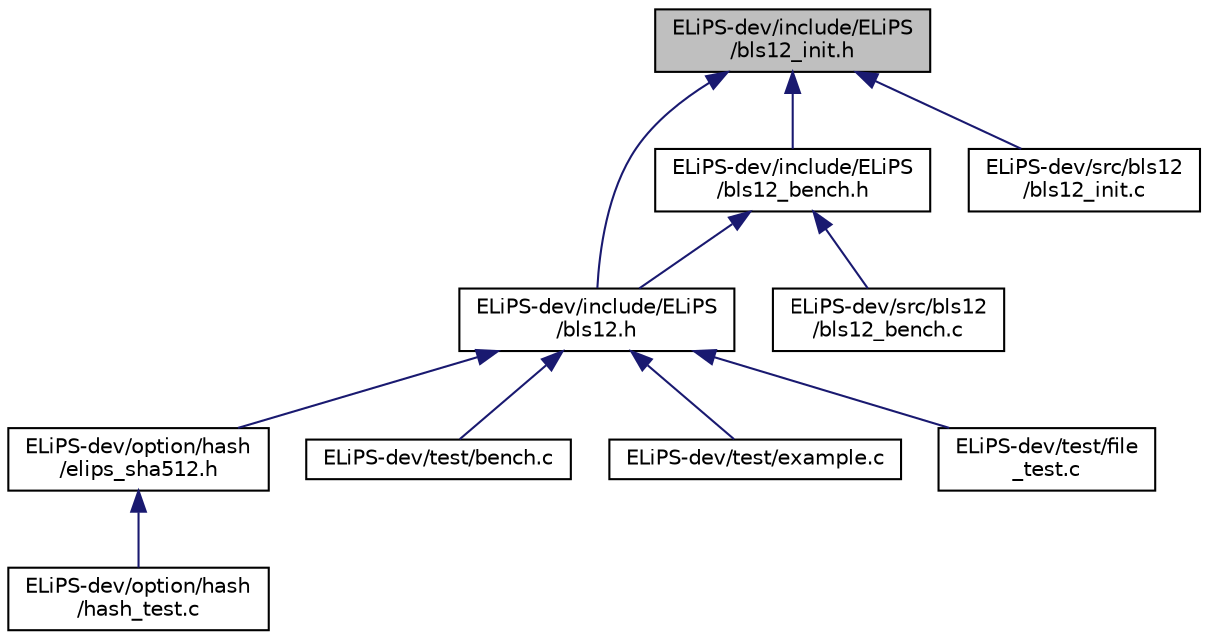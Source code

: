 digraph "ELiPS-dev/include/ELiPS/bls12_init.h"
{
 // LATEX_PDF_SIZE
  edge [fontname="Helvetica",fontsize="10",labelfontname="Helvetica",labelfontsize="10"];
  node [fontname="Helvetica",fontsize="10",shape=record];
  Node1 [label="ELiPS-dev/include/ELiPS\l/bls12_init.h",height=0.2,width=0.4,color="black", fillcolor="grey75", style="filled", fontcolor="black",tooltip=" "];
  Node1 -> Node2 [dir="back",color="midnightblue",fontsize="10",style="solid",fontname="Helvetica"];
  Node2 [label="ELiPS-dev/include/ELiPS\l/bls12.h",height=0.2,width=0.4,color="black", fillcolor="white", style="filled",URL="$bls12_8h.html",tooltip=" "];
  Node2 -> Node3 [dir="back",color="midnightblue",fontsize="10",style="solid",fontname="Helvetica"];
  Node3 [label="ELiPS-dev/option/hash\l/elips_sha512.h",height=0.2,width=0.4,color="black", fillcolor="white", style="filled",URL="$elips__sha512_8h.html",tooltip=" "];
  Node3 -> Node4 [dir="back",color="midnightblue",fontsize="10",style="solid",fontname="Helvetica"];
  Node4 [label="ELiPS-dev/option/hash\l/hash_test.c",height=0.2,width=0.4,color="black", fillcolor="white", style="filled",URL="$hash__test_8c.html",tooltip=" "];
  Node2 -> Node5 [dir="back",color="midnightblue",fontsize="10",style="solid",fontname="Helvetica"];
  Node5 [label="ELiPS-dev/test/bench.c",height=0.2,width=0.4,color="black", fillcolor="white", style="filled",URL="$bench_8c.html",tooltip=" "];
  Node2 -> Node6 [dir="back",color="midnightblue",fontsize="10",style="solid",fontname="Helvetica"];
  Node6 [label="ELiPS-dev/test/example.c",height=0.2,width=0.4,color="black", fillcolor="white", style="filled",URL="$example_8c.html",tooltip=" "];
  Node2 -> Node7 [dir="back",color="midnightblue",fontsize="10",style="solid",fontname="Helvetica"];
  Node7 [label="ELiPS-dev/test/file\l_test.c",height=0.2,width=0.4,color="black", fillcolor="white", style="filled",URL="$file__test_8c.html",tooltip=" "];
  Node1 -> Node8 [dir="back",color="midnightblue",fontsize="10",style="solid",fontname="Helvetica"];
  Node8 [label="ELiPS-dev/include/ELiPS\l/bls12_bench.h",height=0.2,width=0.4,color="black", fillcolor="white", style="filled",URL="$bls12__bench_8h.html",tooltip=" "];
  Node8 -> Node2 [dir="back",color="midnightblue",fontsize="10",style="solid",fontname="Helvetica"];
  Node8 -> Node9 [dir="back",color="midnightblue",fontsize="10",style="solid",fontname="Helvetica"];
  Node9 [label="ELiPS-dev/src/bls12\l/bls12_bench.c",height=0.2,width=0.4,color="black", fillcolor="white", style="filled",URL="$bls12__bench_8c.html",tooltip=" "];
  Node1 -> Node10 [dir="back",color="midnightblue",fontsize="10",style="solid",fontname="Helvetica"];
  Node10 [label="ELiPS-dev/src/bls12\l/bls12_init.c",height=0.2,width=0.4,color="black", fillcolor="white", style="filled",URL="$bls12__init_8c.html",tooltip=" "];
}
